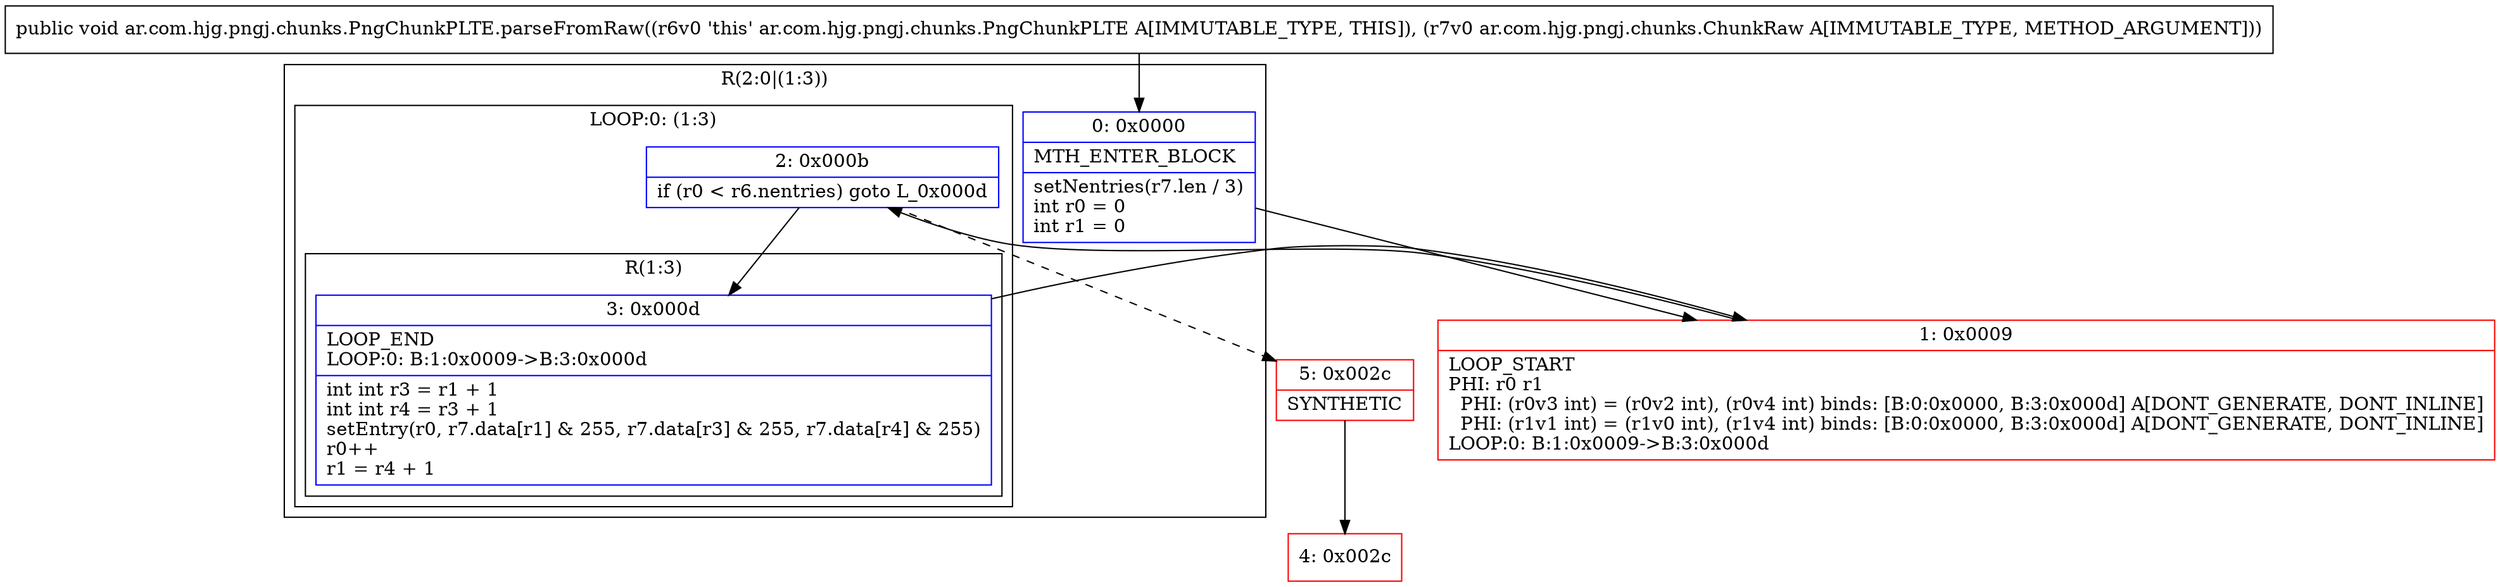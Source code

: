 digraph "CFG forar.com.hjg.pngj.chunks.PngChunkPLTE.parseFromRaw(Lar\/com\/hjg\/pngj\/chunks\/ChunkRaw;)V" {
subgraph cluster_Region_716866145 {
label = "R(2:0|(1:3))";
node [shape=record,color=blue];
Node_0 [shape=record,label="{0\:\ 0x0000|MTH_ENTER_BLOCK\l|setNentries(r7.len \/ 3)\lint r0 = 0\lint r1 = 0\l}"];
subgraph cluster_LoopRegion_520763721 {
label = "LOOP:0: (1:3)";
node [shape=record,color=blue];
Node_2 [shape=record,label="{2\:\ 0x000b|if (r0 \< r6.nentries) goto L_0x000d\l}"];
subgraph cluster_Region_766321665 {
label = "R(1:3)";
node [shape=record,color=blue];
Node_3 [shape=record,label="{3\:\ 0x000d|LOOP_END\lLOOP:0: B:1:0x0009\-\>B:3:0x000d\l|int int r3 = r1 + 1\lint int r4 = r3 + 1\lsetEntry(r0, r7.data[r1] & 255, r7.data[r3] & 255, r7.data[r4] & 255)\lr0++\lr1 = r4 + 1\l}"];
}
}
}
Node_1 [shape=record,color=red,label="{1\:\ 0x0009|LOOP_START\lPHI: r0 r1 \l  PHI: (r0v3 int) = (r0v2 int), (r0v4 int) binds: [B:0:0x0000, B:3:0x000d] A[DONT_GENERATE, DONT_INLINE]\l  PHI: (r1v1 int) = (r1v0 int), (r1v4 int) binds: [B:0:0x0000, B:3:0x000d] A[DONT_GENERATE, DONT_INLINE]\lLOOP:0: B:1:0x0009\-\>B:3:0x000d\l}"];
Node_4 [shape=record,color=red,label="{4\:\ 0x002c}"];
Node_5 [shape=record,color=red,label="{5\:\ 0x002c|SYNTHETIC\l}"];
MethodNode[shape=record,label="{public void ar.com.hjg.pngj.chunks.PngChunkPLTE.parseFromRaw((r6v0 'this' ar.com.hjg.pngj.chunks.PngChunkPLTE A[IMMUTABLE_TYPE, THIS]), (r7v0 ar.com.hjg.pngj.chunks.ChunkRaw A[IMMUTABLE_TYPE, METHOD_ARGUMENT])) }"];
MethodNode -> Node_0;
Node_0 -> Node_1;
Node_2 -> Node_3;
Node_2 -> Node_5[style=dashed];
Node_3 -> Node_1;
Node_1 -> Node_2;
Node_5 -> Node_4;
}

